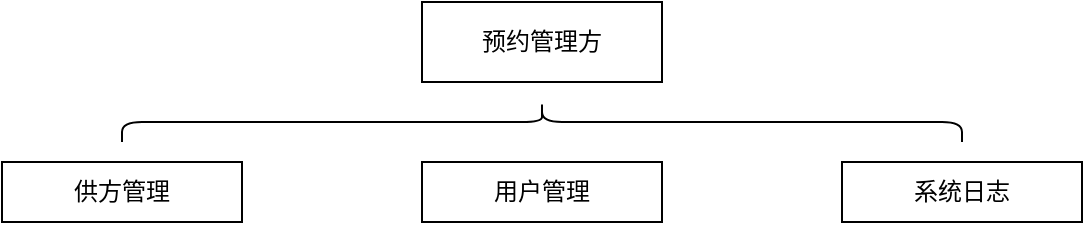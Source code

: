 <mxfile version="19.0.3" type="device"><diagram id="prtHgNgQTEPvFCAcTncT" name="Page-1"><mxGraphModel dx="1789" dy="1069" grid="1" gridSize="10" guides="1" tooltips="1" connect="1" arrows="1" fold="1" page="1" pageScale="1" pageWidth="827" pageHeight="1169" math="0" shadow="0"><root><mxCell id="0"/><mxCell id="1" parent="0"/><mxCell id="zc-Y6YxhpJViKa5f4Dxz-1" value="预约管理方" style="rounded=0;whiteSpace=wrap;html=1;" vertex="1" parent="1"><mxGeometry x="330" y="100" width="120" height="40" as="geometry"/></mxCell><mxCell id="zc-Y6YxhpJViKa5f4Dxz-2" value="" style="shape=curlyBracket;whiteSpace=wrap;html=1;rounded=1;rotation=90;" vertex="1" parent="1"><mxGeometry x="380" y="-50" width="20" height="420" as="geometry"/></mxCell><mxCell id="zc-Y6YxhpJViKa5f4Dxz-3" value="供方管理" style="rounded=0;whiteSpace=wrap;html=1;" vertex="1" parent="1"><mxGeometry x="120" y="180" width="120" height="30" as="geometry"/></mxCell><mxCell id="zc-Y6YxhpJViKa5f4Dxz-4" value="用户管理" style="rounded=0;whiteSpace=wrap;html=1;" vertex="1" parent="1"><mxGeometry x="330" y="180" width="120" height="30" as="geometry"/></mxCell><mxCell id="zc-Y6YxhpJViKa5f4Dxz-5" value="系统日志" style="rounded=0;whiteSpace=wrap;html=1;" vertex="1" parent="1"><mxGeometry x="540" y="180" width="120" height="30" as="geometry"/></mxCell></root></mxGraphModel></diagram></mxfile>